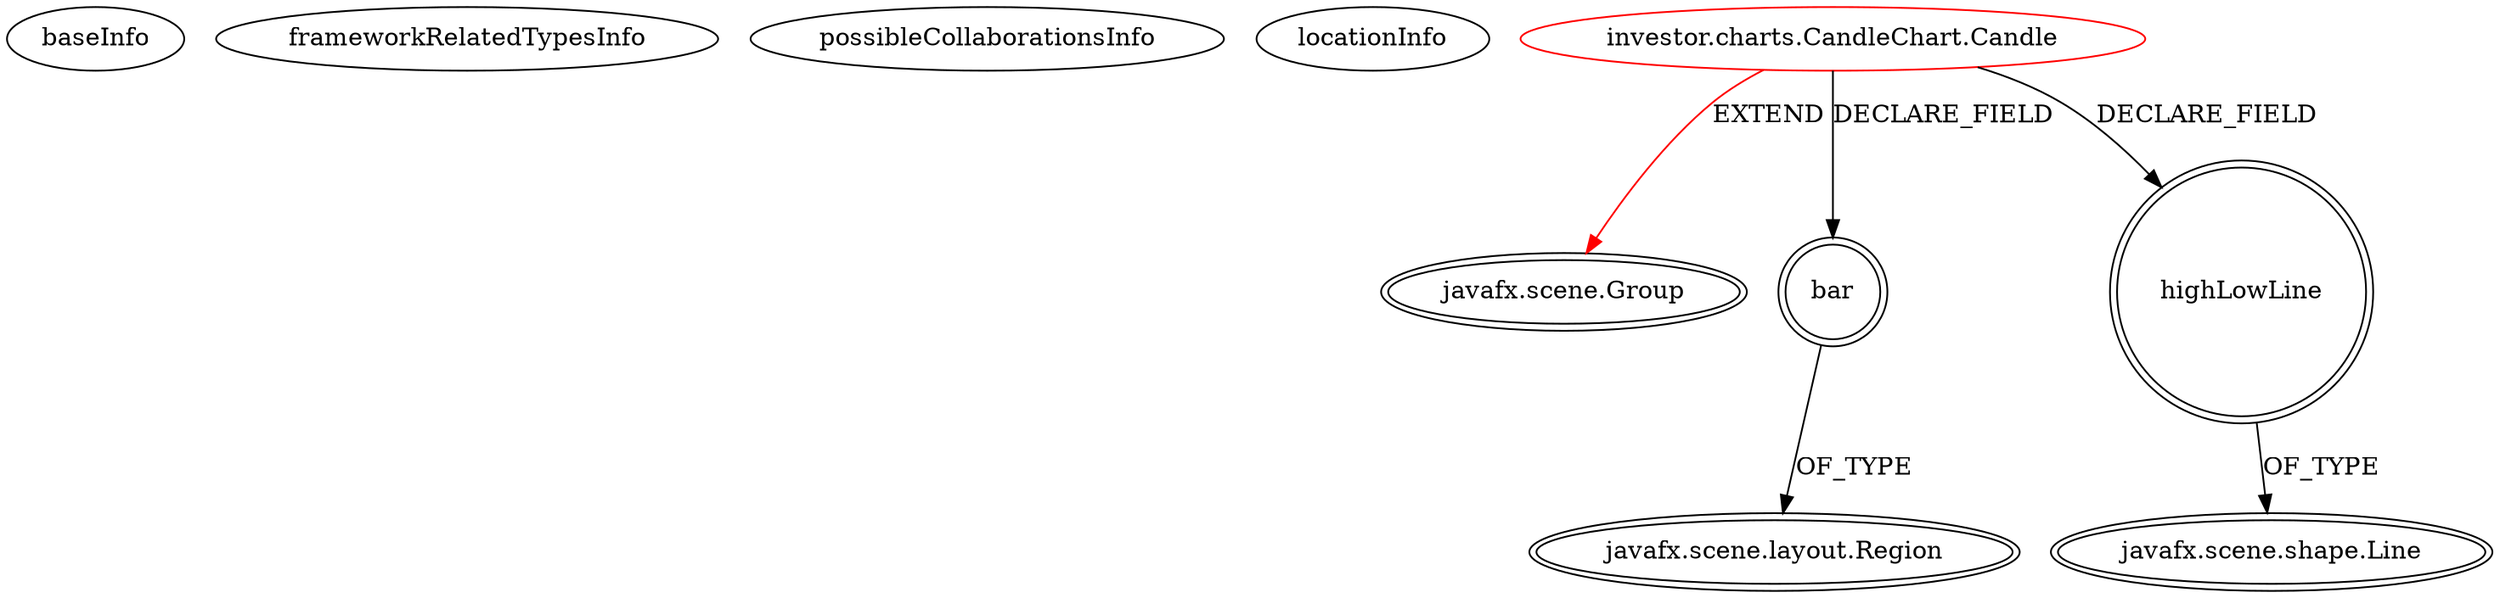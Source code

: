 digraph {
baseInfo[graphId=1474,category="extension_graph",isAnonymous=false,possibleRelation=false]
frameworkRelatedTypesInfo[0="javafx.scene.Group"]
possibleCollaborationsInfo[]
locationInfo[projectName="TomaszKorecki-InvestorAssistant",filePath="/TomaszKorecki-InvestorAssistant/InvestorAssistant-master/Investor's assistant/src/investor/charts/CandleChart.java",contextSignature="Candle",graphId="1474"]
0[label="investor.charts.CandleChart.Candle",vertexType="ROOT_CLIENT_CLASS_DECLARATION",isFrameworkType=false,color=red]
1[label="javafx.scene.Group",vertexType="FRAMEWORK_CLASS_TYPE",isFrameworkType=true,peripheries=2]
2[label="bar",vertexType="FIELD_DECLARATION",isFrameworkType=true,peripheries=2,shape=circle]
3[label="javafx.scene.layout.Region",vertexType="FRAMEWORK_CLASS_TYPE",isFrameworkType=true,peripheries=2]
4[label="highLowLine",vertexType="FIELD_DECLARATION",isFrameworkType=true,peripheries=2,shape=circle]
5[label="javafx.scene.shape.Line",vertexType="FRAMEWORK_CLASS_TYPE",isFrameworkType=true,peripheries=2]
0->1[label="EXTEND",color=red]
0->2[label="DECLARE_FIELD"]
2->3[label="OF_TYPE"]
0->4[label="DECLARE_FIELD"]
4->5[label="OF_TYPE"]
}
